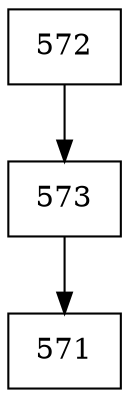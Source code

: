 digraph G {
  node [shape=record];
  node0 [label="{572}"];
  node0 -> node1;
  node1 [label="{573}"];
  node1 -> node2;
  node2 [label="{571}"];
}
